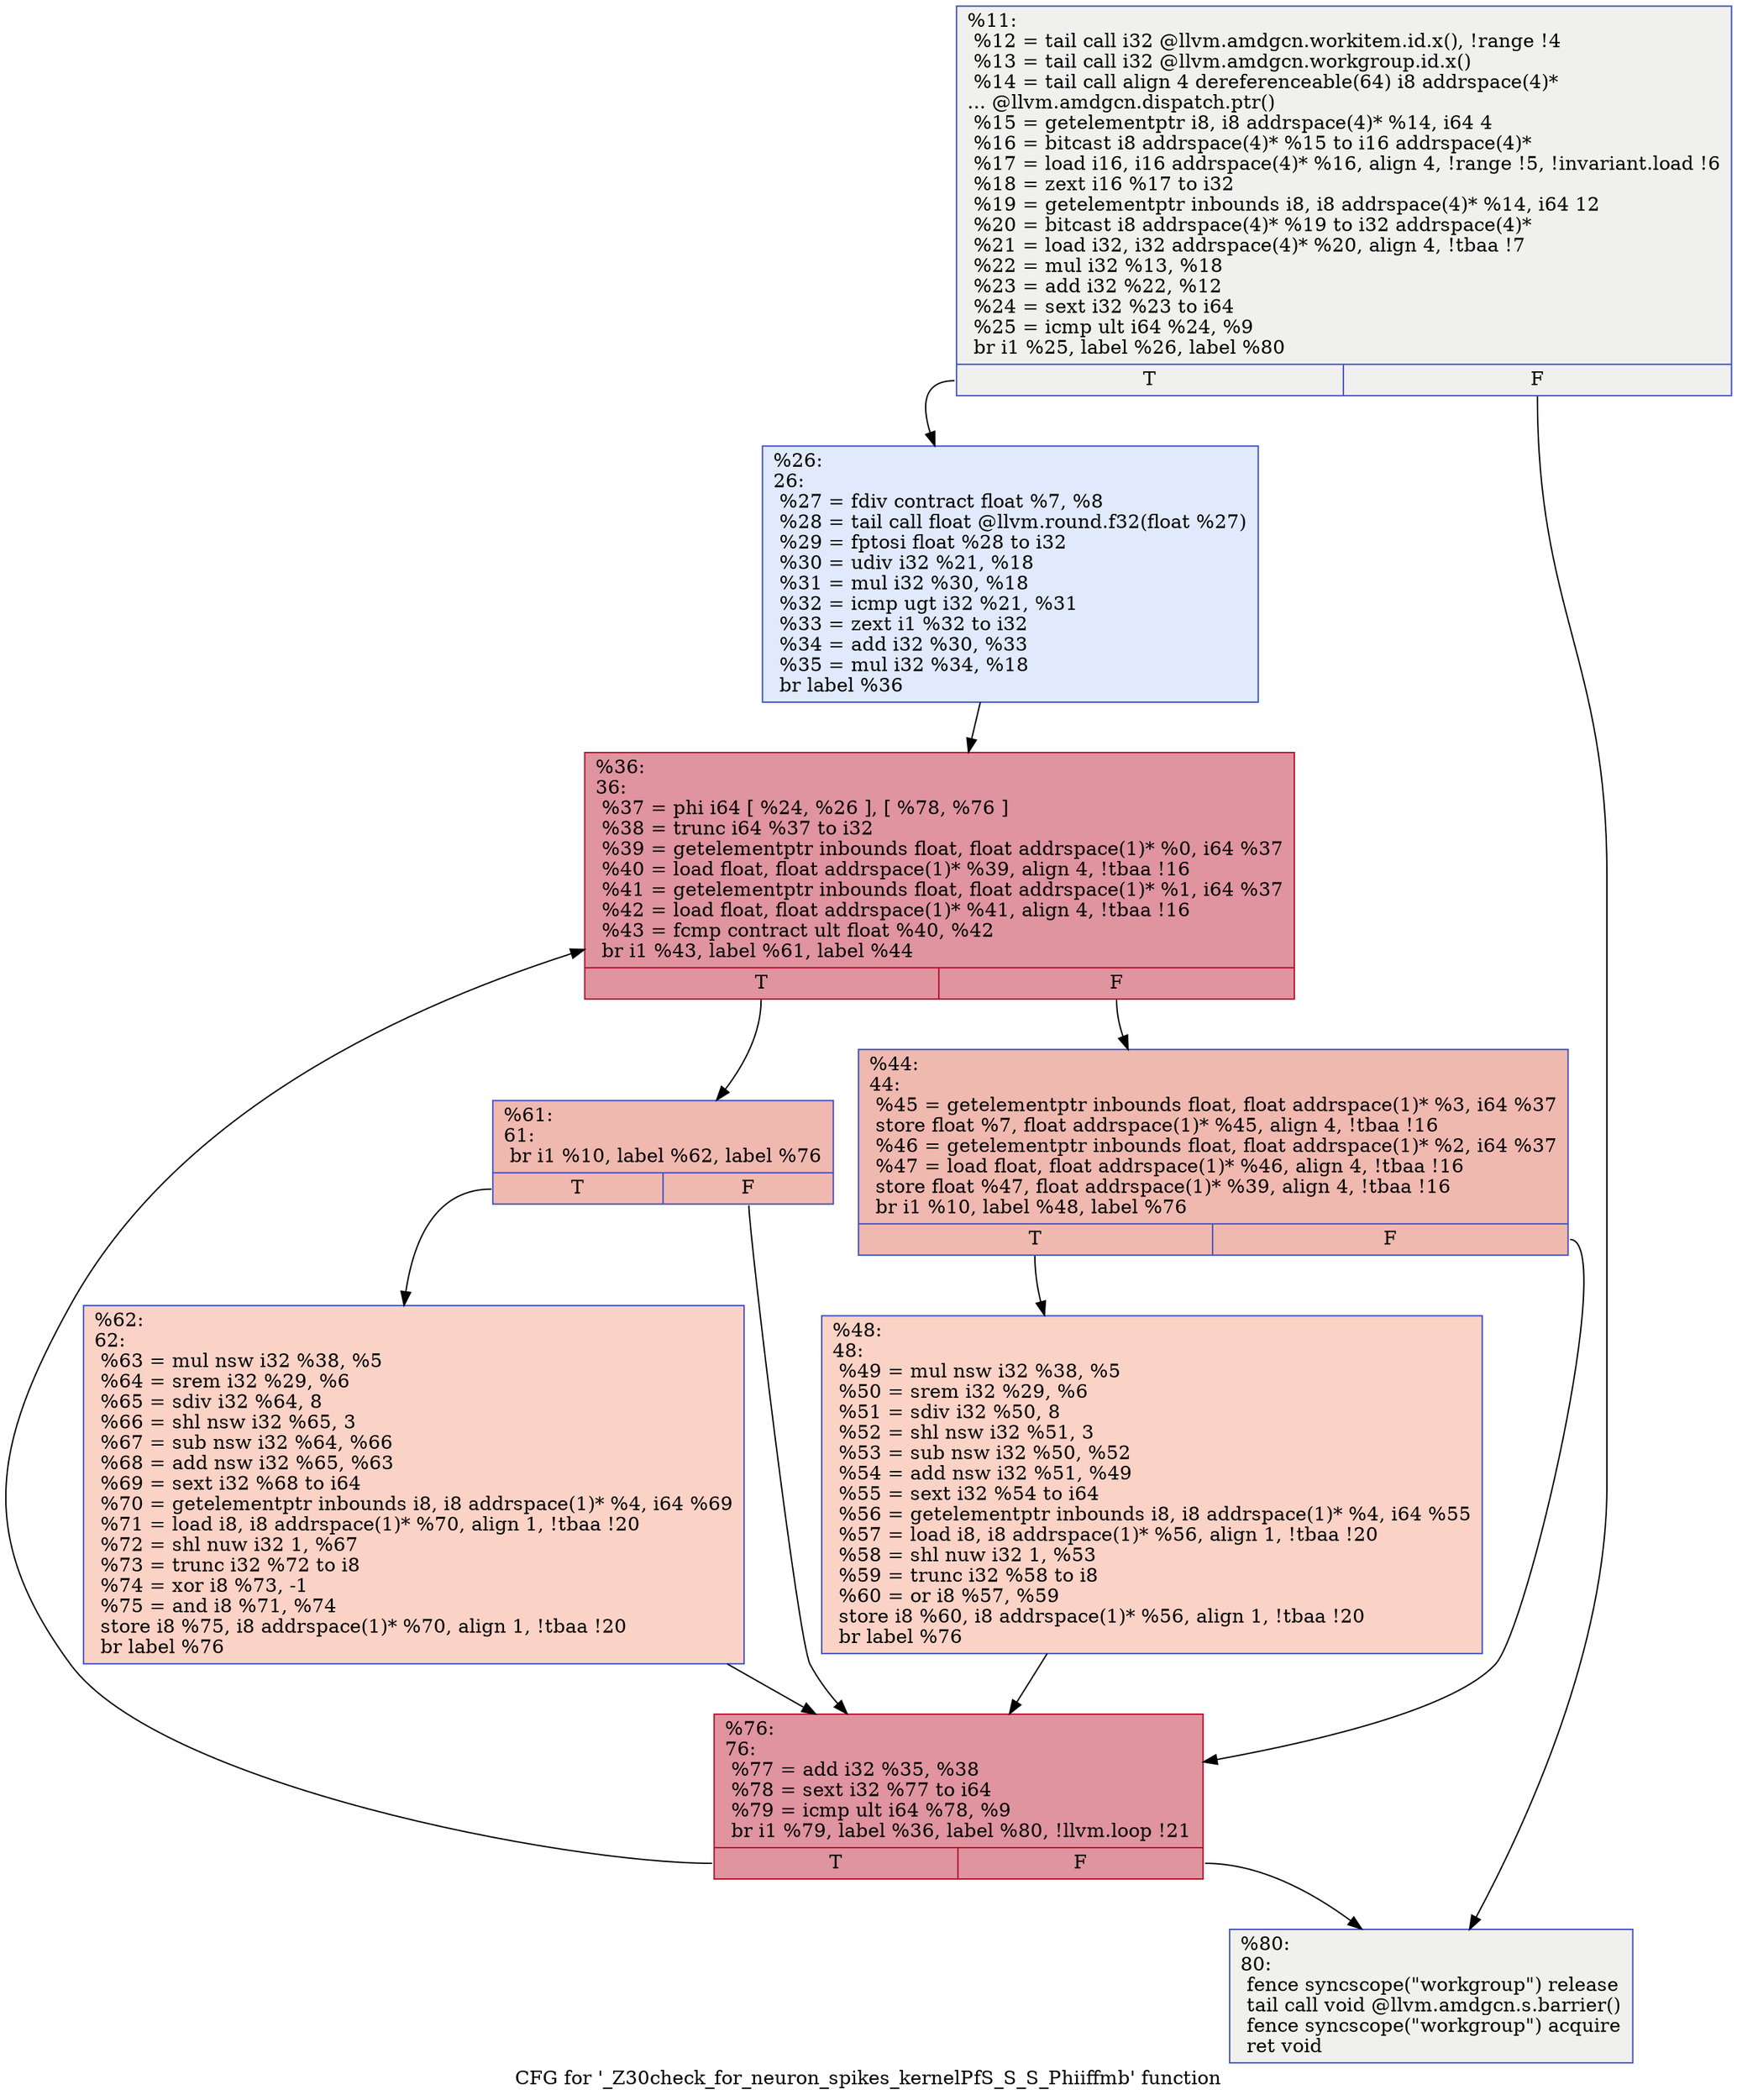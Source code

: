 digraph "CFG for '_Z30check_for_neuron_spikes_kernelPfS_S_S_Phiiffmb' function" {
	label="CFG for '_Z30check_for_neuron_spikes_kernelPfS_S_S_Phiiffmb' function";

	Node0x61ad470 [shape=record,color="#3d50c3ff", style=filled, fillcolor="#dedcdb70",label="{%11:\l  %12 = tail call i32 @llvm.amdgcn.workitem.id.x(), !range !4\l  %13 = tail call i32 @llvm.amdgcn.workgroup.id.x()\l  %14 = tail call align 4 dereferenceable(64) i8 addrspace(4)*\l... @llvm.amdgcn.dispatch.ptr()\l  %15 = getelementptr i8, i8 addrspace(4)* %14, i64 4\l  %16 = bitcast i8 addrspace(4)* %15 to i16 addrspace(4)*\l  %17 = load i16, i16 addrspace(4)* %16, align 4, !range !5, !invariant.load !6\l  %18 = zext i16 %17 to i32\l  %19 = getelementptr inbounds i8, i8 addrspace(4)* %14, i64 12\l  %20 = bitcast i8 addrspace(4)* %19 to i32 addrspace(4)*\l  %21 = load i32, i32 addrspace(4)* %20, align 4, !tbaa !7\l  %22 = mul i32 %13, %18\l  %23 = add i32 %22, %12\l  %24 = sext i32 %23 to i64\l  %25 = icmp ult i64 %24, %9\l  br i1 %25, label %26, label %80\l|{<s0>T|<s1>F}}"];
	Node0x61ad470:s0 -> Node0x61b0330;
	Node0x61ad470:s1 -> Node0x61b03c0;
	Node0x61b0330 [shape=record,color="#3d50c3ff", style=filled, fillcolor="#b9d0f970",label="{%26:\l26:                                               \l  %27 = fdiv contract float %7, %8\l  %28 = tail call float @llvm.round.f32(float %27)\l  %29 = fptosi float %28 to i32\l  %30 = udiv i32 %21, %18\l  %31 = mul i32 %30, %18\l  %32 = icmp ugt i32 %21, %31\l  %33 = zext i1 %32 to i32\l  %34 = add i32 %30, %33\l  %35 = mul i32 %34, %18\l  br label %36\l}"];
	Node0x61b0330 -> Node0x61b0bd0;
	Node0x61b0bd0 [shape=record,color="#b70d28ff", style=filled, fillcolor="#b70d2870",label="{%36:\l36:                                               \l  %37 = phi i64 [ %24, %26 ], [ %78, %76 ]\l  %38 = trunc i64 %37 to i32\l  %39 = getelementptr inbounds float, float addrspace(1)* %0, i64 %37\l  %40 = load float, float addrspace(1)* %39, align 4, !tbaa !16\l  %41 = getelementptr inbounds float, float addrspace(1)* %1, i64 %37\l  %42 = load float, float addrspace(1)* %41, align 4, !tbaa !16\l  %43 = fcmp contract ult float %40, %42\l  br i1 %43, label %61, label %44\l|{<s0>T|<s1>F}}"];
	Node0x61b0bd0:s0 -> Node0x61b1910;
	Node0x61b0bd0:s1 -> Node0x61b19a0;
	Node0x61b19a0 [shape=record,color="#3d50c3ff", style=filled, fillcolor="#de614d70",label="{%44:\l44:                                               \l  %45 = getelementptr inbounds float, float addrspace(1)* %3, i64 %37\l  store float %7, float addrspace(1)* %45, align 4, !tbaa !16\l  %46 = getelementptr inbounds float, float addrspace(1)* %2, i64 %37\l  %47 = load float, float addrspace(1)* %46, align 4, !tbaa !16\l  store float %47, float addrspace(1)* %39, align 4, !tbaa !16\l  br i1 %10, label %48, label %76\l|{<s0>T|<s1>F}}"];
	Node0x61b19a0:s0 -> Node0x61b1db0;
	Node0x61b19a0:s1 -> Node0x61b0d00;
	Node0x61b1db0 [shape=record,color="#3d50c3ff", style=filled, fillcolor="#f59c7d70",label="{%48:\l48:                                               \l  %49 = mul nsw i32 %38, %5\l  %50 = srem i32 %29, %6\l  %51 = sdiv i32 %50, 8\l  %52 = shl nsw i32 %51, 3\l  %53 = sub nsw i32 %50, %52\l  %54 = add nsw i32 %51, %49\l  %55 = sext i32 %54 to i64\l  %56 = getelementptr inbounds i8, i8 addrspace(1)* %4, i64 %55\l  %57 = load i8, i8 addrspace(1)* %56, align 1, !tbaa !20\l  %58 = shl nuw i32 1, %53\l  %59 = trunc i32 %58 to i8\l  %60 = or i8 %57, %59\l  store i8 %60, i8 addrspace(1)* %56, align 1, !tbaa !20\l  br label %76\l}"];
	Node0x61b1db0 -> Node0x61b0d00;
	Node0x61b1910 [shape=record,color="#3d50c3ff", style=filled, fillcolor="#de614d70",label="{%61:\l61:                                               \l  br i1 %10, label %62, label %76\l|{<s0>T|<s1>F}}"];
	Node0x61b1910:s0 -> Node0x61b2d90;
	Node0x61b1910:s1 -> Node0x61b0d00;
	Node0x61b2d90 [shape=record,color="#3d50c3ff", style=filled, fillcolor="#f59c7d70",label="{%62:\l62:                                               \l  %63 = mul nsw i32 %38, %5\l  %64 = srem i32 %29, %6\l  %65 = sdiv i32 %64, 8\l  %66 = shl nsw i32 %65, 3\l  %67 = sub nsw i32 %64, %66\l  %68 = add nsw i32 %65, %63\l  %69 = sext i32 %68 to i64\l  %70 = getelementptr inbounds i8, i8 addrspace(1)* %4, i64 %69\l  %71 = load i8, i8 addrspace(1)* %70, align 1, !tbaa !20\l  %72 = shl nuw i32 1, %67\l  %73 = trunc i32 %72 to i8\l  %74 = xor i8 %73, -1\l  %75 = and i8 %71, %74\l  store i8 %75, i8 addrspace(1)* %70, align 1, !tbaa !20\l  br label %76\l}"];
	Node0x61b2d90 -> Node0x61b0d00;
	Node0x61b0d00 [shape=record,color="#b70d28ff", style=filled, fillcolor="#b70d2870",label="{%76:\l76:                                               \l  %77 = add i32 %35, %38\l  %78 = sext i32 %77 to i64\l  %79 = icmp ult i64 %78, %9\l  br i1 %79, label %36, label %80, !llvm.loop !21\l|{<s0>T|<s1>F}}"];
	Node0x61b0d00:s0 -> Node0x61b0bd0;
	Node0x61b0d00:s1 -> Node0x61b03c0;
	Node0x61b03c0 [shape=record,color="#3d50c3ff", style=filled, fillcolor="#dedcdb70",label="{%80:\l80:                                               \l  fence syncscope(\"workgroup\") release\l  tail call void @llvm.amdgcn.s.barrier()\l  fence syncscope(\"workgroup\") acquire\l  ret void\l}"];
}
